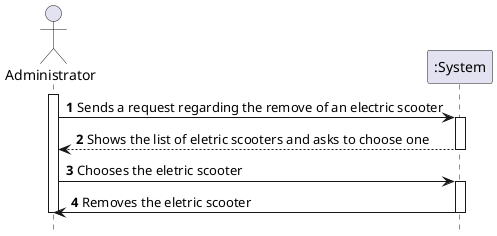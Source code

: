 @startuml
autonumber
hide footbox

actor "Administrator" as ADMIN

participant ":System" as SYST

activate ADMIN

ADMIN -> SYST : Sends a request regarding the remove of an electric scooter
activate SYST
SYST --> ADMIN : Shows the list of eletric scooters and asks to choose one
deactivate SYST
ADMIN -> SYST : Chooses the eletric scooter
activate SYST
SYST -> ADMIN : Removes the eletric scooter
deactivate SYST

deactivate ADMIN

@enduml